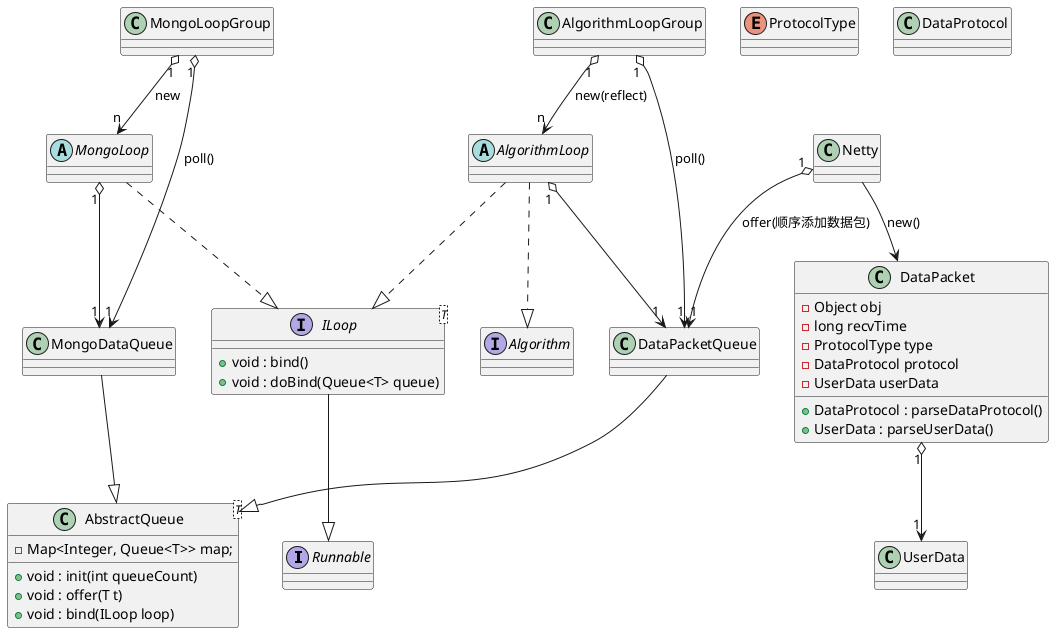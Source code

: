 @startuml
interface Runnable
'interface Queue
'Class ConcurrentLinkedQueue<E>

class Netty

class DataPacket
class UserData
enum ProtocolType
class DataProtocol

abstract class AbstractQueue
class DataPacketQueue
class MongoDataQueue

interface ILoop
interface Algorithm
abstract class AlgorithmLoop
abstract class MongoLoop
class AlgorithmLoopGroup
class MongoLoopGroup

Netty "1" o--> "1" DataPacketQueue : offer(顺序添加数据包)
Netty --> DataPacket : new()
class DataPacket {
- Object obj
- long recvTime
- ProtocolType type
- DataProtocol protocol
- UserData userData

+ DataProtocol : parseDataProtocol()
+ UserData : parseUserData()
}

'数据包之间的关系
DataPacket "1" o--> "1" UserData
'队列之间的关系
DataPacketQueue --|> AbstractQueue
MongoDataQueue --|> AbstractQueue

class AbstractQueue<T> {
- Map<Integer, Queue<T>> map;
+ void : init(int queueCount)
+ void : offer(T t)
+ void : bind(ILoop loop)
}

'计算解析线程/Mongo入库线程
ILoop --|> Runnable
AlgorithmLoop ..|> ILoop
AlgorithmLoop ..|> Algorithm

MongoLoop ..|> ILoop

AlgorithmLoopGroup "1" o--> "n" AlgorithmLoop : new(reflect)
MongoLoopGroup "1" o--> "n" MongoLoop : new

AlgorithmLoopGroup "1" o--> "1" DataPacketQueue : poll()
MongoLoopGroup "1" o--> "1" MongoDataQueue : poll()

AlgorithmLoop "1" o--> "1" DataPacketQueue
MongoLoop "1" o--> "1" MongoDataQueue

interface ILoop<T> {
+ void : bind()
+ void : doBind(Queue<T> queue)
}

@enduml